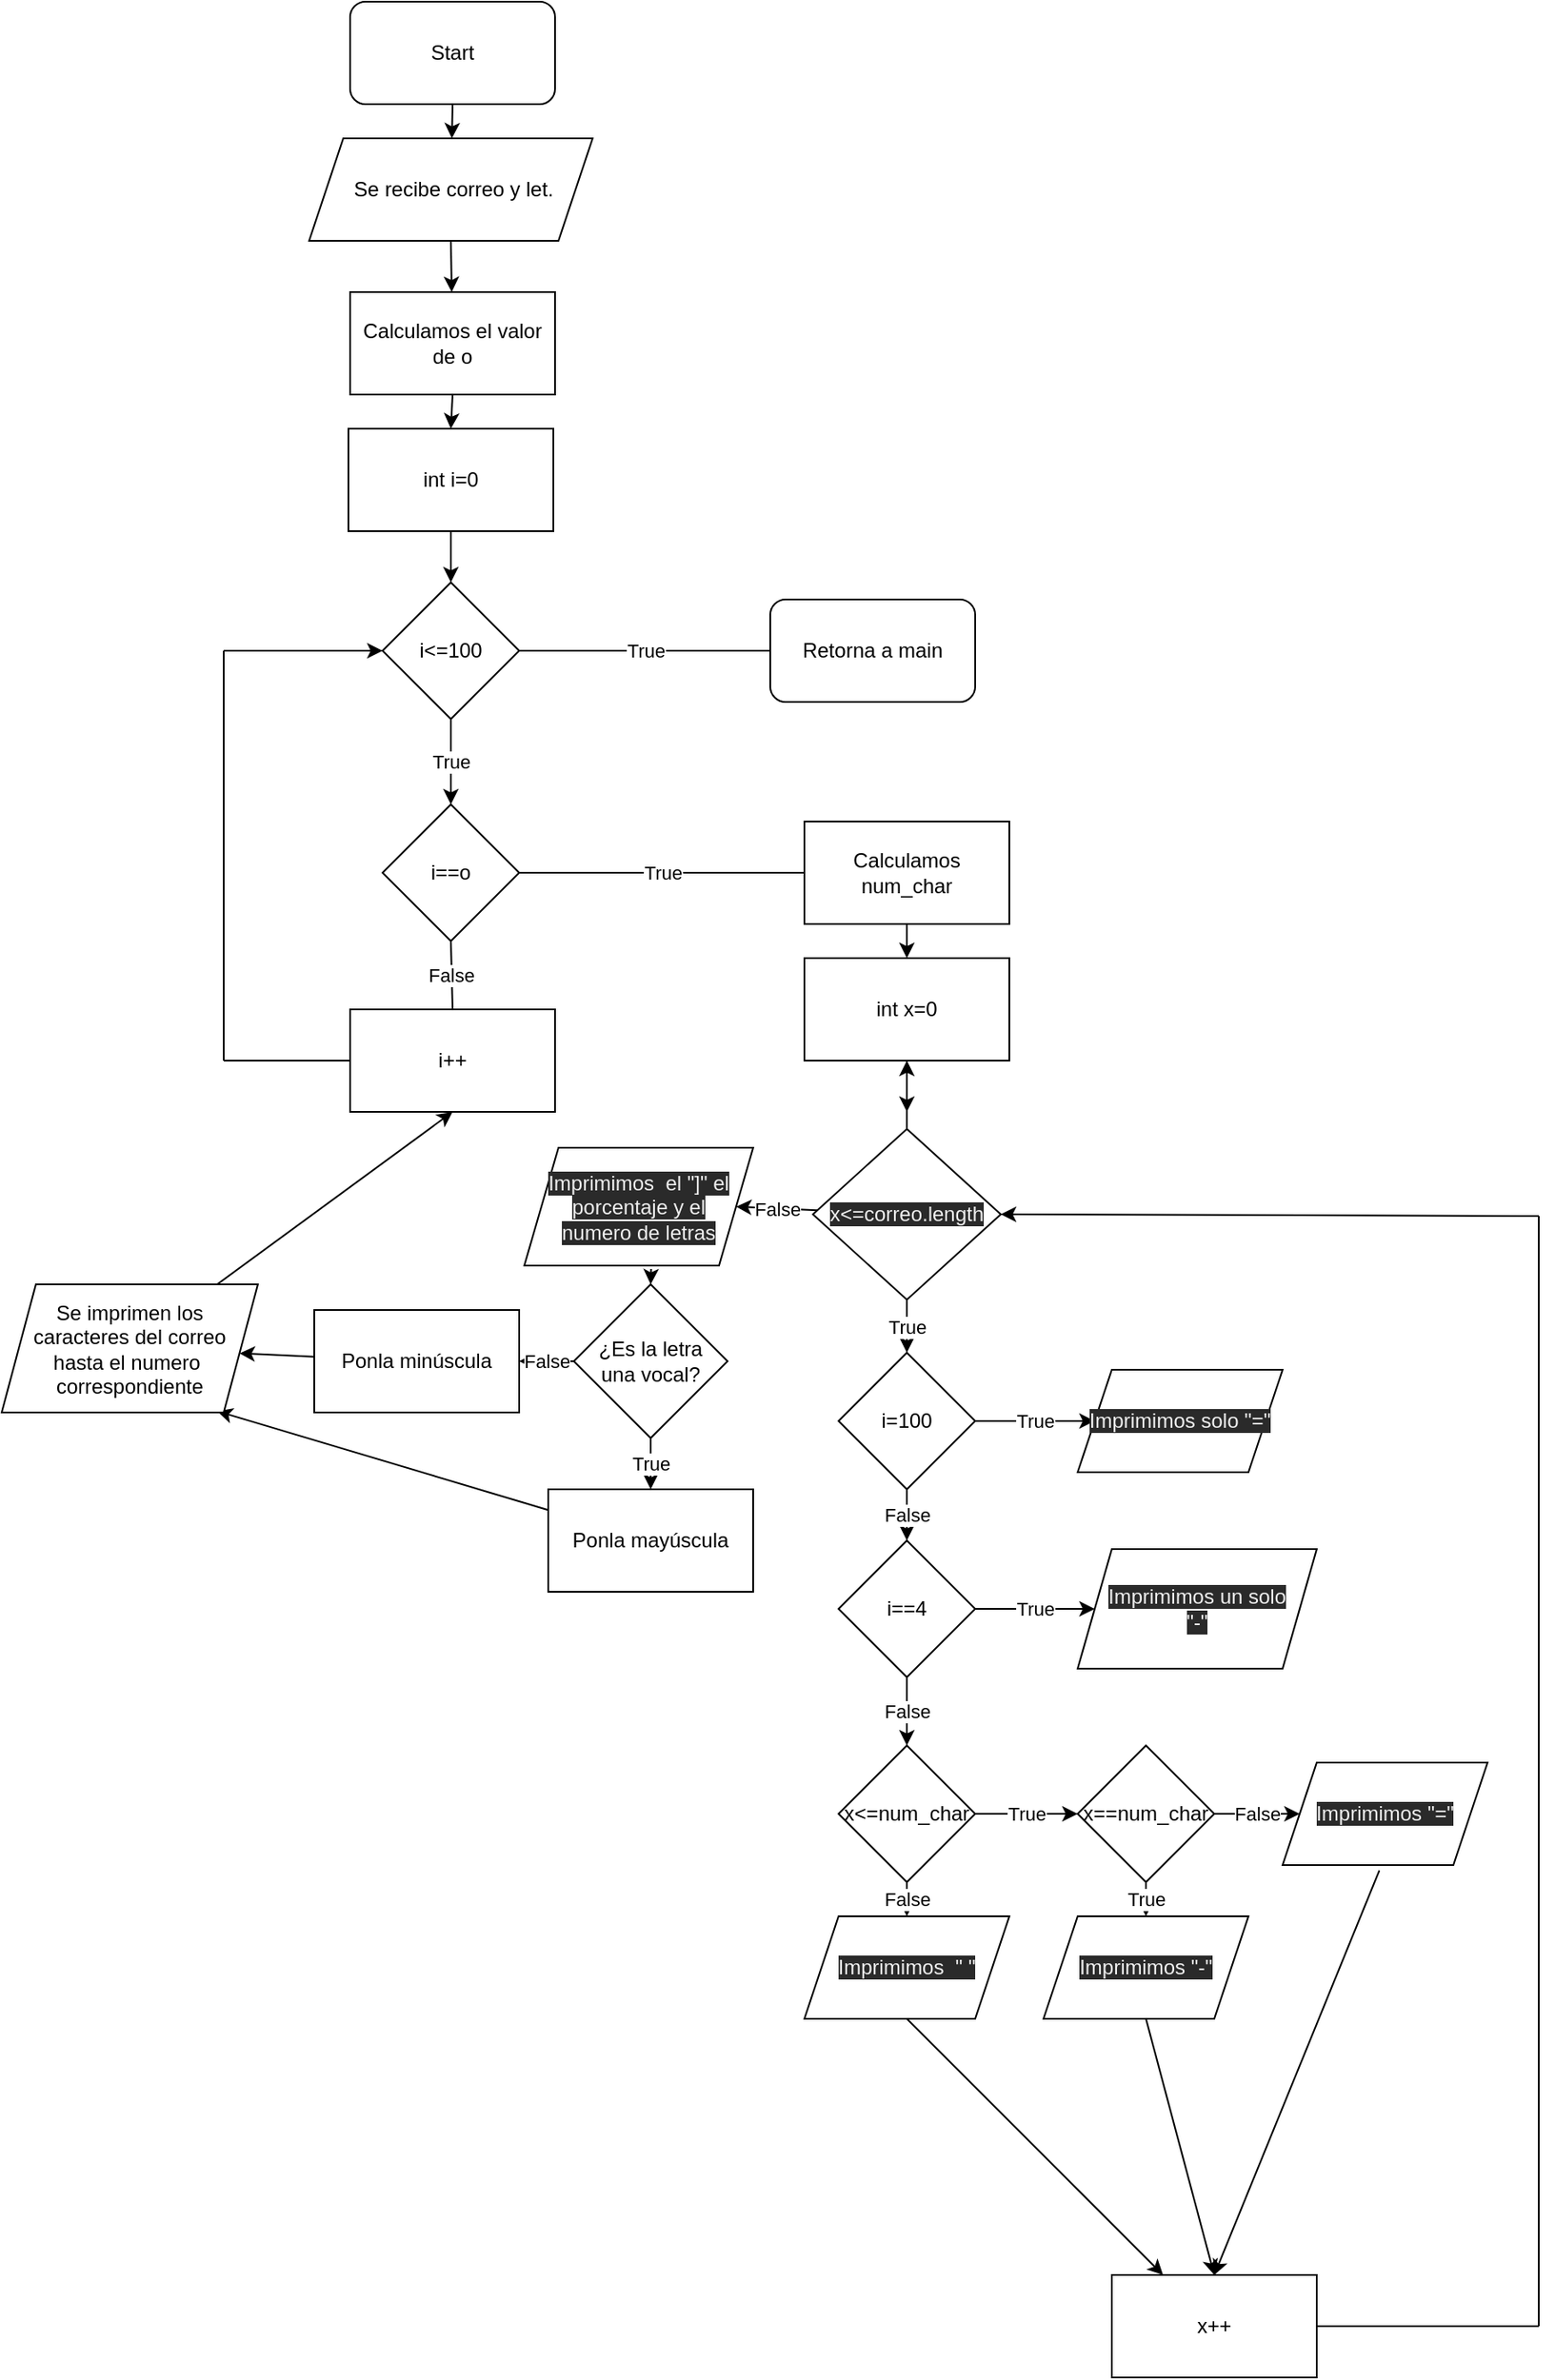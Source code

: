 <mxfile>
    <diagram id="6HzQTttLvLq6ock-tSIC" name="Page-1">
        <mxGraphModel dx="1431" dy="574" grid="1" gridSize="10" guides="1" tooltips="1" connect="1" arrows="1" fold="1" page="1" pageScale="1" pageWidth="827" pageHeight="1169" math="0" shadow="0">
            <root>
                <mxCell id="0"/>
                <mxCell id="1" parent="0"/>
                <mxCell id="3" value="Start" style="rounded=1;whiteSpace=wrap;html=1;" parent="1" vertex="1">
                    <mxGeometry x="-116" y="9" width="120" height="60" as="geometry"/>
                </mxCell>
                <mxCell id="5" value="&amp;nbsp;Se recibe correo y let." style="shape=parallelogram;perimeter=parallelogramPerimeter;whiteSpace=wrap;html=1;fixedSize=1;" parent="1" vertex="1">
                    <mxGeometry x="-140" y="89" width="166" height="60" as="geometry"/>
                </mxCell>
                <mxCell id="6" value="Calculamos el valor de o" style="rounded=0;whiteSpace=wrap;html=1;" parent="1" vertex="1">
                    <mxGeometry x="-116" y="179" width="120" height="60" as="geometry"/>
                </mxCell>
                <mxCell id="7" value="" style="endArrow=classic;html=1;exitX=0.5;exitY=1;exitDx=0;exitDy=0;" parent="1" source="3" target="5" edge="1">
                    <mxGeometry width="50" height="50" relative="1" as="geometry">
                        <mxPoint x="-30" y="309" as="sourcePoint"/>
                        <mxPoint x="20" y="259" as="targetPoint"/>
                    </mxGeometry>
                </mxCell>
                <mxCell id="8" value="" style="endArrow=classic;html=1;exitX=0.5;exitY=1;exitDx=0;exitDy=0;" parent="1" source="5" target="6" edge="1">
                    <mxGeometry width="50" height="50" relative="1" as="geometry">
                        <mxPoint x="-30" y="309" as="sourcePoint"/>
                        <mxPoint x="20" y="259" as="targetPoint"/>
                    </mxGeometry>
                </mxCell>
                <mxCell id="9" value="int i=0" style="rounded=0;whiteSpace=wrap;html=1;" parent="1" vertex="1">
                    <mxGeometry x="-117" y="259" width="120" height="60" as="geometry"/>
                </mxCell>
                <mxCell id="10" value="" style="endArrow=classic;html=1;exitX=0.5;exitY=1;exitDx=0;exitDy=0;entryX=0.5;entryY=0;entryDx=0;entryDy=0;" parent="1" source="6" target="9" edge="1">
                    <mxGeometry width="50" height="50" relative="1" as="geometry">
                        <mxPoint x="-30" y="299" as="sourcePoint"/>
                        <mxPoint x="20" y="249" as="targetPoint"/>
                    </mxGeometry>
                </mxCell>
                <mxCell id="18" value="True" style="edgeStyle=none;html=1;entryX=0.5;entryY=0;entryDx=0;entryDy=0;" parent="1" source="11" target="22" edge="1">
                    <mxGeometry relative="1" as="geometry">
                        <mxPoint x="-57" y="479" as="targetPoint"/>
                    </mxGeometry>
                </mxCell>
                <mxCell id="11" value="i&amp;lt;=100" style="rhombus;whiteSpace=wrap;html=1;" parent="1" vertex="1">
                    <mxGeometry x="-97" y="349" width="80" height="80" as="geometry"/>
                </mxCell>
                <mxCell id="12" value="" style="endArrow=classic;html=1;exitX=0.5;exitY=1;exitDx=0;exitDy=0;entryX=0.5;entryY=0;entryDx=0;entryDy=0;" parent="1" source="9" target="11" edge="1">
                    <mxGeometry width="50" height="50" relative="1" as="geometry">
                        <mxPoint x="-30" y="299" as="sourcePoint"/>
                        <mxPoint x="20" y="249" as="targetPoint"/>
                    </mxGeometry>
                </mxCell>
                <mxCell id="22" value="i==o" style="rhombus;whiteSpace=wrap;html=1;" parent="1" vertex="1">
                    <mxGeometry x="-97" y="479" width="80" height="80" as="geometry"/>
                </mxCell>
                <mxCell id="23" value="False" style="endArrow=none;html=1;exitX=0.5;exitY=1;exitDx=0;exitDy=0;entryX=0.5;entryY=0;entryDx=0;entryDy=0;" parent="1" source="22" target="26" edge="1">
                    <mxGeometry width="50" height="50" relative="1" as="geometry">
                        <mxPoint x="-90" y="559" as="sourcePoint"/>
                        <mxPoint x="-190" y="519" as="targetPoint"/>
                    </mxGeometry>
                </mxCell>
                <mxCell id="25" value="" style="endArrow=classic;html=1;entryX=0;entryY=0.5;entryDx=0;entryDy=0;" parent="1" target="11" edge="1">
                    <mxGeometry width="50" height="50" relative="1" as="geometry">
                        <mxPoint x="-190" y="389" as="sourcePoint"/>
                        <mxPoint x="-40" y="509" as="targetPoint"/>
                    </mxGeometry>
                </mxCell>
                <mxCell id="26" value="i++" style="rounded=0;whiteSpace=wrap;html=1;" parent="1" vertex="1">
                    <mxGeometry x="-116" y="599" width="120" height="60" as="geometry"/>
                </mxCell>
                <mxCell id="27" value="" style="endArrow=none;html=1;exitX=0;exitY=0.5;exitDx=0;exitDy=0;" parent="1" source="26" edge="1">
                    <mxGeometry width="50" height="50" relative="1" as="geometry">
                        <mxPoint x="-90" y="559" as="sourcePoint"/>
                        <mxPoint x="-190" y="629" as="targetPoint"/>
                    </mxGeometry>
                </mxCell>
                <mxCell id="28" value="" style="endArrow=none;html=1;" parent="1" edge="1">
                    <mxGeometry width="50" height="50" relative="1" as="geometry">
                        <mxPoint x="-190" y="629" as="sourcePoint"/>
                        <mxPoint x="-190" y="389" as="targetPoint"/>
                    </mxGeometry>
                </mxCell>
                <mxCell id="29" value="True" style="endArrow=none;html=1;exitX=1;exitY=0.5;exitDx=0;exitDy=0;" parent="1" source="22" target="30" edge="1">
                    <mxGeometry width="50" height="50" relative="1" as="geometry">
                        <mxPoint x="10" y="539" as="sourcePoint"/>
                        <mxPoint x="170" y="519" as="targetPoint"/>
                    </mxGeometry>
                </mxCell>
                <mxCell id="32" value="" style="edgeStyle=none;html=1;" parent="1" source="30" target="31" edge="1">
                    <mxGeometry relative="1" as="geometry"/>
                </mxCell>
                <mxCell id="30" value="Calculamos num_char" style="rounded=0;whiteSpace=wrap;html=1;" parent="1" vertex="1">
                    <mxGeometry x="150" y="489" width="120" height="60" as="geometry"/>
                </mxCell>
                <mxCell id="34" value="" style="edgeStyle=none;html=1;" parent="1" source="31" edge="1">
                    <mxGeometry relative="1" as="geometry">
                        <mxPoint x="210" y="659" as="targetPoint"/>
                    </mxGeometry>
                </mxCell>
                <mxCell id="31" value="int x=0" style="whiteSpace=wrap;html=1;rounded=0;" parent="1" vertex="1">
                    <mxGeometry x="150" y="569" width="120" height="60" as="geometry"/>
                </mxCell>
                <mxCell id="36" value="" style="edgeStyle=none;html=1;exitX=0.5;exitY=0;exitDx=0;exitDy=0;" parent="1" source="35" target="31" edge="1">
                    <mxGeometry relative="1" as="geometry"/>
                </mxCell>
                <mxCell id="42" value="True" style="edgeStyle=none;html=1;" parent="1" source="35" edge="1">
                    <mxGeometry relative="1" as="geometry">
                        <mxPoint x="210" y="800" as="targetPoint"/>
                    </mxGeometry>
                </mxCell>
                <mxCell id="93" value="False" style="edgeStyle=none;html=1;entryX=1;entryY=0.5;entryDx=0;entryDy=0;" edge="1" parent="1" source="35" target="108">
                    <mxGeometry relative="1" as="geometry">
                        <mxPoint x="120" y="719" as="targetPoint"/>
                    </mxGeometry>
                </mxCell>
                <mxCell id="35" value="&lt;span style=&quot;color: rgb(240 , 240 , 240) ; font-family: &amp;#34;helvetica&amp;#34; ; font-size: 12px ; font-style: normal ; font-weight: 400 ; letter-spacing: normal ; text-align: center ; text-indent: 0px ; text-transform: none ; word-spacing: 0px ; background-color: rgb(42 , 42 , 42) ; display: inline ; float: none&quot;&gt;x&amp;lt;=correo.length&lt;/span&gt;" style="rhombus;whiteSpace=wrap;html=1;" parent="1" vertex="1">
                    <mxGeometry x="155" y="669" width="110" height="100" as="geometry"/>
                </mxCell>
                <mxCell id="44" value="True" style="edgeStyle=none;html=1;" parent="1" source="41" target="43" edge="1">
                    <mxGeometry relative="1" as="geometry"/>
                </mxCell>
                <mxCell id="50" value="False" style="edgeStyle=none;html=1;entryX=0.5;entryY=0;entryDx=0;entryDy=0;" parent="1" source="41" target="106" edge="1">
                    <mxGeometry relative="1" as="geometry">
                        <mxPoint x="210" y="1130" as="targetPoint"/>
                    </mxGeometry>
                </mxCell>
                <mxCell id="41" value="x&amp;lt;=num_char" style="rhombus;whiteSpace=wrap;html=1;" parent="1" vertex="1">
                    <mxGeometry x="170" y="1030" width="80" height="80" as="geometry"/>
                </mxCell>
                <mxCell id="46" value="False" style="edgeStyle=none;html=1;entryX=0;entryY=0.5;entryDx=0;entryDy=0;" parent="1" source="43" target="103" edge="1">
                    <mxGeometry relative="1" as="geometry">
                        <mxPoint x="440" y="1070" as="targetPoint"/>
                    </mxGeometry>
                </mxCell>
                <mxCell id="48" value="True" style="edgeStyle=none;html=1;entryX=0.5;entryY=0;entryDx=0;entryDy=0;" parent="1" source="43" target="107" edge="1">
                    <mxGeometry relative="1" as="geometry">
                        <mxPoint x="350" y="1130" as="targetPoint"/>
                    </mxGeometry>
                </mxCell>
                <mxCell id="43" value="x==num_char" style="rhombus;whiteSpace=wrap;html=1;" parent="1" vertex="1">
                    <mxGeometry x="310" y="1030" width="80" height="80" as="geometry"/>
                </mxCell>
                <mxCell id="54" style="edgeStyle=none;html=1;entryX=0.5;entryY=0;entryDx=0;entryDy=0;exitX=0.472;exitY=1.053;exitDx=0;exitDy=0;exitPerimeter=0;" parent="1" source="103" target="51" edge="1">
                    <mxGeometry relative="1" as="geometry">
                        <mxPoint x="490.0" y="1220.0" as="targetPoint"/>
                        <mxPoint x="487.778" y="1100" as="sourcePoint"/>
                    </mxGeometry>
                </mxCell>
                <mxCell id="53" style="edgeStyle=none;html=1;entryX=0.5;entryY=0;entryDx=0;entryDy=0;exitX=0.5;exitY=1;exitDx=0;exitDy=0;" parent="1" source="107" target="51" edge="1">
                    <mxGeometry relative="1" as="geometry">
                        <mxPoint x="356.667" y="1190" as="sourcePoint"/>
                    </mxGeometry>
                </mxCell>
                <mxCell id="52" value="" style="edgeStyle=none;html=1;exitX=0.5;exitY=1;exitDx=0;exitDy=0;" parent="1" source="106" target="51" edge="1">
                    <mxGeometry relative="1" as="geometry">
                        <mxPoint x="235.714" y="1190" as="sourcePoint"/>
                    </mxGeometry>
                </mxCell>
                <mxCell id="51" value="x++" style="whiteSpace=wrap;html=1;" parent="1" vertex="1">
                    <mxGeometry x="330" y="1340" width="120" height="60" as="geometry"/>
                </mxCell>
                <mxCell id="55" value="" style="endArrow=none;html=1;entryX=1;entryY=0.5;entryDx=0;entryDy=0;" parent="1" target="51" edge="1">
                    <mxGeometry width="50" height="50" relative="1" as="geometry">
                        <mxPoint x="580" y="1370" as="sourcePoint"/>
                        <mxPoint x="460" y="1381" as="targetPoint"/>
                    </mxGeometry>
                </mxCell>
                <mxCell id="56" value="" style="endArrow=none;html=1;" parent="1" edge="1">
                    <mxGeometry width="50" height="50" relative="1" as="geometry">
                        <mxPoint x="580" y="1054.5" as="sourcePoint"/>
                        <mxPoint x="580" y="720" as="targetPoint"/>
                    </mxGeometry>
                </mxCell>
                <mxCell id="58" value="" style="endArrow=none;html=1;" parent="1" edge="1">
                    <mxGeometry width="50" height="50" relative="1" as="geometry">
                        <mxPoint x="580" y="1370" as="sourcePoint"/>
                        <mxPoint x="580" y="1050" as="targetPoint"/>
                    </mxGeometry>
                </mxCell>
                <mxCell id="62" value="True" style="endArrow=none;html=1;exitX=1;exitY=0.5;exitDx=0;exitDy=0;" parent="1" source="11" target="70" edge="1">
                    <mxGeometry width="50" height="50" relative="1" as="geometry">
                        <mxPoint x="210" y="670" as="sourcePoint"/>
                        <mxPoint x="190" y="389" as="targetPoint"/>
                    </mxGeometry>
                </mxCell>
                <mxCell id="70" value="Retorna a main" style="rounded=1;whiteSpace=wrap;html=1;" parent="1" vertex="1">
                    <mxGeometry x="130" y="359" width="120" height="60" as="geometry"/>
                </mxCell>
                <mxCell id="71" value="" style="endArrow=classic;html=1;entryX=1;entryY=0.5;entryDx=0;entryDy=0;" parent="1" target="35" edge="1">
                    <mxGeometry width="50" height="50" relative="1" as="geometry">
                        <mxPoint x="580" y="720" as="sourcePoint"/>
                        <mxPoint x="160" y="620" as="targetPoint"/>
                    </mxGeometry>
                </mxCell>
                <mxCell id="80" value="True" style="edgeStyle=none;html=1;entryX=0;entryY=0.5;entryDx=0;entryDy=0;" edge="1" parent="1" source="77" target="104">
                    <mxGeometry relative="1" as="geometry">
                        <mxPoint x="310" y="840" as="targetPoint"/>
                    </mxGeometry>
                </mxCell>
                <mxCell id="83" value="False" style="edgeStyle=none;html=1;" edge="1" parent="1" source="77" target="82">
                    <mxGeometry relative="1" as="geometry"/>
                </mxCell>
                <mxCell id="77" value="i=100" style="rhombus;whiteSpace=wrap;html=1;" vertex="1" parent="1">
                    <mxGeometry x="170" y="800" width="80" height="80" as="geometry"/>
                </mxCell>
                <mxCell id="85" value="True" style="edgeStyle=none;html=1;entryX=0;entryY=0.5;entryDx=0;entryDy=0;" edge="1" parent="1" source="82" target="105">
                    <mxGeometry relative="1" as="geometry">
                        <mxPoint x="310" y="950" as="targetPoint"/>
                    </mxGeometry>
                </mxCell>
                <mxCell id="87" value="False" style="edgeStyle=none;html=1;entryX=0.5;entryY=0;entryDx=0;entryDy=0;" edge="1" parent="1" source="82" target="41">
                    <mxGeometry relative="1" as="geometry"/>
                </mxCell>
                <mxCell id="82" value="i==4" style="rhombus;whiteSpace=wrap;html=1;" vertex="1" parent="1">
                    <mxGeometry x="170" y="910" width="80" height="80" as="geometry"/>
                </mxCell>
                <mxCell id="95" value="" style="edgeStyle=none;html=1;exitX=0.554;exitY=1.029;exitDx=0;exitDy=0;exitPerimeter=0;entryX=0.5;entryY=0;entryDx=0;entryDy=0;" edge="1" parent="1" source="108" target="94">
                    <mxGeometry relative="1" as="geometry">
                        <mxPoint x="60" y="749" as="sourcePoint"/>
                    </mxGeometry>
                </mxCell>
                <mxCell id="97" value="True" style="edgeStyle=none;html=1;" edge="1" parent="1" source="94" target="96">
                    <mxGeometry relative="1" as="geometry"/>
                </mxCell>
                <mxCell id="99" value="False" style="edgeStyle=none;html=1;" edge="1" parent="1" source="94" target="98">
                    <mxGeometry relative="1" as="geometry"/>
                </mxCell>
                <mxCell id="94" value="¿Es la letra&lt;br&gt;una vocal?" style="rhombus;whiteSpace=wrap;html=1;" vertex="1" parent="1">
                    <mxGeometry x="15" y="760" width="90" height="90" as="geometry"/>
                </mxCell>
                <mxCell id="102" style="edgeStyle=none;html=1;entryX=0.841;entryY=0.99;entryDx=0;entryDy=0;entryPerimeter=0;" edge="1" parent="1" source="96" target="100">
                    <mxGeometry relative="1" as="geometry"/>
                </mxCell>
                <mxCell id="96" value="Ponla mayúscula" style="whiteSpace=wrap;html=1;" vertex="1" parent="1">
                    <mxGeometry y="880" width="120" height="60" as="geometry"/>
                </mxCell>
                <mxCell id="101" value="" style="edgeStyle=none;html=1;" edge="1" parent="1" source="98" target="100">
                    <mxGeometry relative="1" as="geometry"/>
                </mxCell>
                <mxCell id="98" value="Ponla minúscula" style="whiteSpace=wrap;html=1;" vertex="1" parent="1">
                    <mxGeometry x="-137" y="775" width="120" height="60" as="geometry"/>
                </mxCell>
                <mxCell id="109" style="edgeStyle=none;html=1;entryX=0.5;entryY=1;entryDx=0;entryDy=0;" edge="1" parent="1" source="100" target="26">
                    <mxGeometry relative="1" as="geometry"/>
                </mxCell>
                <mxCell id="100" value="Se imprimen los&lt;br&gt;caracteres del correo&lt;br&gt;hasta el numero&amp;nbsp;&lt;br&gt;correspondiente" style="shape=parallelogram;perimeter=parallelogramPerimeter;whiteSpace=wrap;html=1;fixedSize=1;" vertex="1" parent="1">
                    <mxGeometry x="-320" y="760" width="150" height="75" as="geometry"/>
                </mxCell>
                <mxCell id="103" value="&#10;&#10;&lt;span style=&quot;color: rgb(240, 240, 240); font-family: helvetica; font-size: 12px; font-style: normal; font-weight: 400; letter-spacing: normal; text-align: center; text-indent: 0px; text-transform: none; word-spacing: 0px; background-color: rgb(42, 42, 42); display: inline; float: none;&quot;&gt;Imprimimos &quot;=&quot;&lt;/span&gt;&#10;&#10;" style="shape=parallelogram;perimeter=parallelogramPerimeter;whiteSpace=wrap;html=1;fixedSize=1;" vertex="1" parent="1">
                    <mxGeometry x="430" y="1040" width="120" height="60" as="geometry"/>
                </mxCell>
                <mxCell id="104" value="&#10;&#10;&lt;span style=&quot;color: rgb(240, 240, 240); font-family: helvetica; font-size: 12px; font-style: normal; font-weight: 400; letter-spacing: normal; text-align: center; text-indent: 0px; text-transform: none; word-spacing: 0px; background-color: rgb(42, 42, 42); display: inline; float: none;&quot;&gt;Imprimimos solo &quot;=&quot;&lt;/span&gt;&#10;&#10;" style="shape=parallelogram;perimeter=parallelogramPerimeter;whiteSpace=wrap;html=1;fixedSize=1;" vertex="1" parent="1">
                    <mxGeometry x="310" y="810" width="120" height="60" as="geometry"/>
                </mxCell>
                <mxCell id="105" value="&#10;&#10;&lt;span style=&quot;color: rgb(240, 240, 240); font-family: helvetica; font-size: 12px; font-style: normal; font-weight: 400; letter-spacing: normal; text-align: center; text-indent: 0px; text-transform: none; word-spacing: 0px; background-color: rgb(42, 42, 42); display: inline; float: none;&quot;&gt;Imprimimos un solo&lt;/span&gt;&lt;br style=&quot;color: rgb(240, 240, 240); font-family: helvetica; font-size: 12px; font-style: normal; font-weight: 400; letter-spacing: normal; text-align: center; text-indent: 0px; text-transform: none; word-spacing: 0px; background-color: rgb(42, 42, 42);&quot;&gt;&lt;span style=&quot;color: rgb(240, 240, 240); font-family: helvetica; font-size: 12px; font-style: normal; font-weight: 400; letter-spacing: normal; text-align: center; text-indent: 0px; text-transform: none; word-spacing: 0px; background-color: rgb(42, 42, 42); display: inline; float: none;&quot;&gt;&quot;-&quot;&lt;/span&gt;&#10;&#10;" style="shape=parallelogram;perimeter=parallelogramPerimeter;whiteSpace=wrap;html=1;fixedSize=1;" vertex="1" parent="1">
                    <mxGeometry x="310" y="915" width="140" height="70" as="geometry"/>
                </mxCell>
                <mxCell id="106" value="&#10;&#10;&lt;span style=&quot;color: rgb(240, 240, 240); font-family: helvetica; font-size: 12px; font-style: normal; font-weight: 400; letter-spacing: normal; text-align: center; text-indent: 0px; text-transform: none; word-spacing: 0px; background-color: rgb(42, 42, 42); display: inline; float: none;&quot;&gt;Imprimimos&amp;nbsp; &quot; &quot;&lt;/span&gt;&#10;&#10;" style="shape=parallelogram;perimeter=parallelogramPerimeter;whiteSpace=wrap;html=1;fixedSize=1;" vertex="1" parent="1">
                    <mxGeometry x="150" y="1130" width="120" height="60" as="geometry"/>
                </mxCell>
                <mxCell id="107" value="&#10;&#10;&lt;span style=&quot;color: rgb(240, 240, 240); font-family: helvetica; font-size: 12px; font-style: normal; font-weight: 400; letter-spacing: normal; text-align: center; text-indent: 0px; text-transform: none; word-spacing: 0px; background-color: rgb(42, 42, 42); display: inline; float: none;&quot;&gt;Imprimimos &quot;-&quot;&lt;/span&gt;&#10;&#10;" style="shape=parallelogram;perimeter=parallelogramPerimeter;whiteSpace=wrap;html=1;fixedSize=1;" vertex="1" parent="1">
                    <mxGeometry x="290" y="1130" width="120" height="60" as="geometry"/>
                </mxCell>
                <mxCell id="108" value="&lt;span style=&quot;color: rgb(240 , 240 , 240) ; font-size: 12px ; font-style: normal ; font-weight: 400 ; letter-spacing: normal ; text-align: center ; text-indent: 0px ; text-transform: none ; word-spacing: 0px ; font-family: &amp;#34;helvetica&amp;#34; ; background-color: rgb(42 , 42 , 42) ; display: inline ; float: none&quot;&gt;Imprimimos&amp;nbsp; el &quot;]&quot; el&lt;/span&gt;&lt;br style=&quot;color: rgb(240 , 240 , 240) ; font-size: 12px ; font-style: normal ; font-weight: 400 ; letter-spacing: normal ; text-align: center ; text-indent: 0px ; text-transform: none ; word-spacing: 0px ; font-family: &amp;#34;helvetica&amp;#34; ; background-color: rgb(42 , 42 , 42)&quot;&gt;&lt;span style=&quot;color: rgb(240 , 240 , 240) ; font-size: 12px ; font-style: normal ; font-weight: 400 ; letter-spacing: normal ; text-align: center ; text-indent: 0px ; text-transform: none ; word-spacing: 0px ; font-family: &amp;#34;helvetica&amp;#34; ; background-color: rgb(42 , 42 , 42) ; display: inline ; float: none&quot;&gt;porcentaje y el&lt;/span&gt;&lt;br style=&quot;color: rgb(240 , 240 , 240) ; font-size: 12px ; font-style: normal ; font-weight: 400 ; letter-spacing: normal ; text-align: center ; text-indent: 0px ; text-transform: none ; word-spacing: 0px ; font-family: &amp;#34;helvetica&amp;#34; ; background-color: rgb(42 , 42 , 42)&quot;&gt;&lt;span style=&quot;color: rgb(240 , 240 , 240) ; font-size: 12px ; font-style: normal ; font-weight: 400 ; letter-spacing: normal ; text-align: center ; text-indent: 0px ; text-transform: none ; word-spacing: 0px ; font-family: &amp;#34;helvetica&amp;#34; ; background-color: rgb(42 , 42 , 42) ; display: inline ; float: none&quot;&gt;numero de letras&lt;/span&gt;" style="shape=parallelogram;perimeter=parallelogramPerimeter;whiteSpace=wrap;html=1;fixedSize=1;" vertex="1" parent="1">
                    <mxGeometry x="-14" y="680" width="134" height="69" as="geometry"/>
                </mxCell>
            </root>
        </mxGraphModel>
    </diagram>
</mxfile>